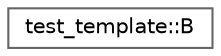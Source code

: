 digraph "类继承关系图"
{
 // LATEX_PDF_SIZE
  bgcolor="transparent";
  edge [fontname=Helvetica,fontsize=10,labelfontname=Helvetica,labelfontsize=10];
  node [fontname=Helvetica,fontsize=10,shape=box,height=0.2,width=0.4];
  rankdir="LR";
  Node0 [id="Node000000",label="test_template::B",height=0.2,width=0.4,color="grey40", fillcolor="white", style="filled",URL="$structtest__template_1_1_b.html",tooltip=" "];
}

